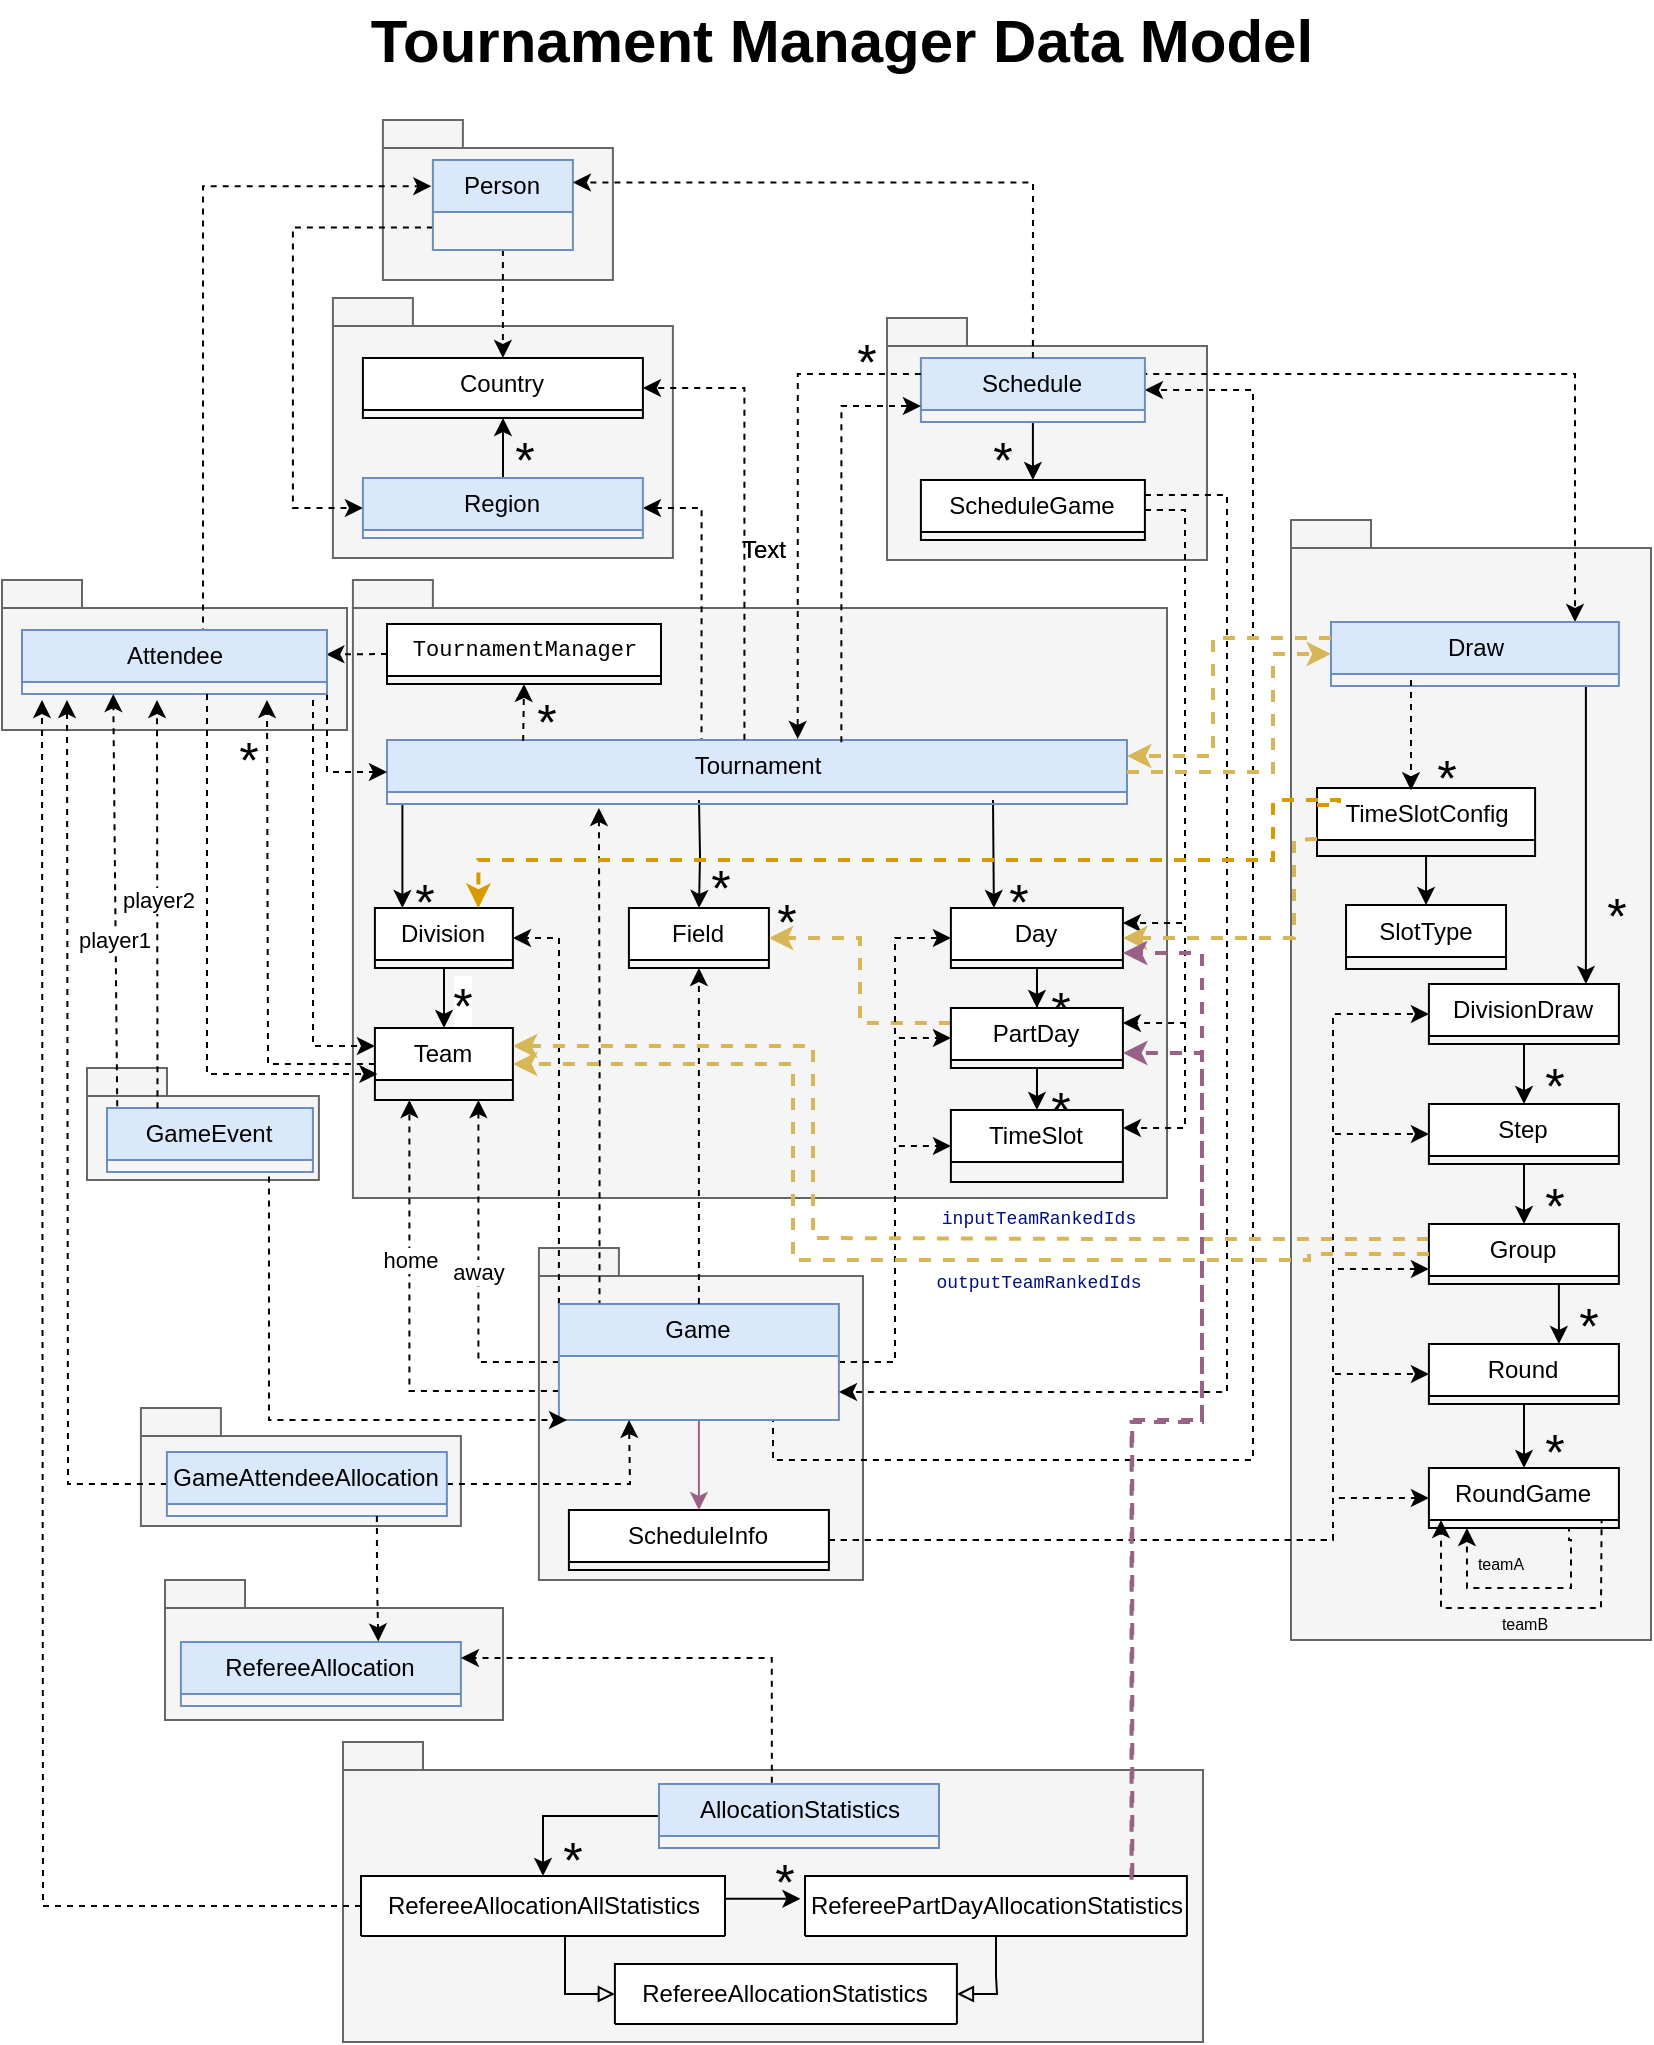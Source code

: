 <mxfile version="24.7.17">
  <diagram name="Page-1" id="c4acf3e9-155e-7222-9cf6-157b1a14988f">
    <mxGraphModel dx="1886" dy="606" grid="1" gridSize="10" guides="1" tooltips="1" connect="1" arrows="1" fold="1" page="1" pageScale="1" pageWidth="850" pageHeight="1100" background="none" math="0" shadow="0">
      <root>
        <mxCell id="0" />
        <mxCell id="1" parent="0" />
        <mxCell id="65zcl7MSxenypw05f_Zg-139" value="" style="shape=folder;fontStyle=1;spacingTop=10;tabWidth=40;tabHeight=14;tabPosition=left;html=1;whiteSpace=wrap;fillColor=#f5f5f5;fontColor=#333333;strokeColor=#666666;" vertex="1" parent="1">
          <mxGeometry x="-669.5" y="891" width="430" height="150" as="geometry" />
        </mxCell>
        <mxCell id="65zcl7MSxenypw05f_Zg-137" value="" style="shape=folder;fontStyle=1;spacingTop=10;tabWidth=40;tabHeight=14;tabPosition=left;html=1;whiteSpace=wrap;fillColor=#f5f5f5;fontColor=#333333;strokeColor=#666666;" vertex="1" parent="1">
          <mxGeometry x="-758.5" y="810" width="169" height="70" as="geometry" />
        </mxCell>
        <mxCell id="65zcl7MSxenypw05f_Zg-100" value="" style="shape=folder;fontStyle=1;spacingTop=10;tabWidth=40;tabHeight=14;tabPosition=left;html=1;whiteSpace=wrap;fillColor=#f5f5f5;fontColor=#333333;strokeColor=#666666;" vertex="1" parent="1">
          <mxGeometry x="-195.5" y="280" width="180" height="560" as="geometry" />
        </mxCell>
        <mxCell id="65zcl7MSxenypw05f_Zg-74" value="" style="shape=folder;fontStyle=1;spacingTop=10;tabWidth=40;tabHeight=14;tabPosition=left;html=1;whiteSpace=wrap;fillColor=#f5f5f5;fontColor=#333333;strokeColor=#666666;" vertex="1" parent="1">
          <mxGeometry x="-571.55" y="644" width="162.05" height="166" as="geometry" />
        </mxCell>
        <mxCell id="65zcl7MSxenypw05f_Zg-71" value="" style="shape=folder;fontStyle=1;spacingTop=10;tabWidth=40;tabHeight=14;tabPosition=left;html=1;whiteSpace=wrap;fillColor=#f5f5f5;fontColor=#333333;strokeColor=#666666;" vertex="1" parent="1">
          <mxGeometry x="-770.55" y="724" width="160" height="59" as="geometry" />
        </mxCell>
        <mxCell id="65zcl7MSxenypw05f_Zg-70" value="" style="shape=folder;fontStyle=1;spacingTop=10;tabWidth=40;tabHeight=14;tabPosition=left;html=1;whiteSpace=wrap;fillColor=#f5f5f5;fontColor=#333333;strokeColor=#666666;" vertex="1" parent="1">
          <mxGeometry x="-797.5" y="554" width="115.95" height="56" as="geometry" />
        </mxCell>
        <mxCell id="65zcl7MSxenypw05f_Zg-69" value="" style="shape=folder;fontStyle=1;spacingTop=10;tabWidth=40;tabHeight=14;tabPosition=left;html=1;whiteSpace=wrap;fillColor=#f5f5f5;fontColor=#333333;strokeColor=#666666;" vertex="1" parent="1">
          <mxGeometry x="-840" y="310" width="172.5" height="75" as="geometry" />
        </mxCell>
        <mxCell id="65zcl7MSxenypw05f_Zg-67" value="" style="shape=folder;fontStyle=1;spacingTop=10;tabWidth=40;tabHeight=14;tabPosition=left;html=1;whiteSpace=wrap;fillColor=#f5f5f5;fontColor=#333333;strokeColor=#666666;" vertex="1" parent="1">
          <mxGeometry x="-649.55" y="80" width="115" height="80" as="geometry" />
        </mxCell>
        <mxCell id="65zcl7MSxenypw05f_Zg-66" value="" style="shape=folder;fontStyle=1;spacingTop=10;tabWidth=40;tabHeight=14;tabPosition=left;html=1;whiteSpace=wrap;fillColor=#f5f5f5;fontColor=#333333;strokeColor=#666666;" vertex="1" parent="1">
          <mxGeometry x="-674.55" y="169" width="170" height="130" as="geometry" />
        </mxCell>
        <mxCell id="65zcl7MSxenypw05f_Zg-65" value="" style="shape=folder;fontStyle=1;spacingTop=10;tabWidth=40;tabHeight=14;tabPosition=left;html=1;whiteSpace=wrap;fillColor=#f5f5f5;fontColor=#333333;strokeColor=#666666;" vertex="1" parent="1">
          <mxGeometry x="-397.5" y="179" width="160" height="121" as="geometry" />
        </mxCell>
        <mxCell id="65zcl7MSxenypw05f_Zg-61" value="" style="shape=folder;fontStyle=1;spacingTop=10;tabWidth=40;tabHeight=14;tabPosition=left;html=1;whiteSpace=wrap;fillColor=#f5f5f5;fontColor=#333333;strokeColor=#666666;" vertex="1" parent="1">
          <mxGeometry x="-664.55" y="310" width="407.05" height="309" as="geometry" />
        </mxCell>
        <mxCell id="65zcl7MSxenypw05f_Zg-10" style="edgeStyle=orthogonalEdgeStyle;rounded=0;orthogonalLoop=1;jettySize=auto;html=1;dashed=1;entryX=1;entryY=0.5;entryDx=0;entryDy=0;exitX=0.425;exitY=0.067;exitDx=0;exitDy=0;exitPerimeter=0;" edge="1" parent="1" source="65zcl7MSxenypw05f_Zg-5" target="65zcl7MSxenypw05f_Zg-11">
          <mxGeometry relative="1" as="geometry" />
        </mxCell>
        <mxCell id="65zcl7MSxenypw05f_Zg-22" value="&lt;span style=&quot;font-size: 25px;&quot;&gt;*&lt;/span&gt;" style="edgeStyle=orthogonalEdgeStyle;rounded=0;orthogonalLoop=1;jettySize=auto;html=1;labelBackgroundColor=none;" edge="1" parent="1" target="65zcl7MSxenypw05f_Zg-13">
          <mxGeometry x="0.615" y="10" relative="1" as="geometry">
            <mxPoint x="-491.5" y="420" as="sourcePoint" />
            <mxPoint as="offset" />
          </mxGeometry>
        </mxCell>
        <mxCell id="65zcl7MSxenypw05f_Zg-23" value="&lt;span style=&quot;font-size: 25px;&quot;&gt;*&lt;/span&gt;" style="edgeStyle=orthogonalEdgeStyle;rounded=0;orthogonalLoop=1;jettySize=auto;html=1;entryX=0.25;entryY=0;entryDx=0;entryDy=0;labelBackgroundColor=none;" edge="1" parent="1" target="65zcl7MSxenypw05f_Zg-14">
          <mxGeometry x="0.878" y="12" relative="1" as="geometry">
            <mxPoint x="-344.5" y="420" as="sourcePoint" />
            <mxPoint as="offset" />
          </mxGeometry>
        </mxCell>
        <mxCell id="65zcl7MSxenypw05f_Zg-24" value="&lt;span style=&quot;font-size: 25px;&quot;&gt;*&lt;/span&gt;" style="rounded=0;orthogonalLoop=1;jettySize=auto;html=1;entryX=0.75;entryY=0;entryDx=0;entryDy=0;labelBackgroundColor=none;" edge="1" parent="1">
          <mxGeometry x="0.845" y="11" relative="1" as="geometry">
            <mxPoint x="-639.8" y="422" as="sourcePoint" />
            <mxPoint x="-639.8" y="474" as="targetPoint" />
            <mxPoint as="offset" />
          </mxGeometry>
        </mxCell>
        <mxCell id="65zcl7MSxenypw05f_Zg-28" style="rounded=0;orthogonalLoop=1;jettySize=auto;html=1;entryX=0.998;entryY=0.382;entryDx=0;entryDy=0;dashed=1;exitX=0;exitY=0.5;exitDx=0;exitDy=0;entryPerimeter=0;" edge="1" parent="1" source="65zcl7MSxenypw05f_Zg-107" target="65zcl7MSxenypw05f_Zg-16">
          <mxGeometry relative="1" as="geometry" />
        </mxCell>
        <mxCell id="65zcl7MSxenypw05f_Zg-5" value="Tournament" style="swimlane;fontStyle=0;childLayout=stackLayout;horizontal=1;startSize=26;fillColor=#dae8fc;horizontalStack=0;resizeParent=1;resizeParentMax=0;resizeLast=0;collapsible=1;marginBottom=0;whiteSpace=wrap;html=1;strokeColor=#6c8ebf;" vertex="1" parent="1">
          <mxGeometry x="-647.5" y="390" width="370" height="32" as="geometry" />
        </mxCell>
        <mxCell id="65zcl7MSxenypw05f_Zg-9" value="Country" style="swimlane;fontStyle=0;childLayout=stackLayout;horizontal=1;startSize=26;horizontalStack=0;resizeParent=1;resizeParentMax=0;resizeLast=0;collapsible=1;marginBottom=0;whiteSpace=wrap;html=1;labelBackgroundColor=none;" vertex="1" parent="1">
          <mxGeometry x="-659.55" y="199" width="140" height="30" as="geometry" />
        </mxCell>
        <mxCell id="65zcl7MSxenypw05f_Zg-12" style="edgeStyle=orthogonalEdgeStyle;rounded=0;orthogonalLoop=1;jettySize=auto;html=1;dashed=1;exitX=0.483;exitY=-0.003;exitDx=0;exitDy=0;entryX=1;entryY=0.5;entryDx=0;entryDy=0;exitPerimeter=0;" edge="1" parent="1" source="65zcl7MSxenypw05f_Zg-5" target="65zcl7MSxenypw05f_Zg-9">
          <mxGeometry relative="1" as="geometry">
            <mxPoint x="-641.55" y="410" as="sourcePoint" />
            <mxPoint x="-281.55" y="314" as="targetPoint" />
          </mxGeometry>
        </mxCell>
        <mxCell id="65zcl7MSxenypw05f_Zg-13" value="Field" style="swimlane;fontStyle=0;childLayout=stackLayout;horizontal=1;startSize=26;horizontalStack=0;resizeParent=1;resizeParentMax=0;resizeLast=0;collapsible=1;marginBottom=0;whiteSpace=wrap;html=1;" vertex="1" parent="1">
          <mxGeometry x="-526.55" y="474" width="70" height="30" as="geometry" />
        </mxCell>
        <mxCell id="65zcl7MSxenypw05f_Zg-21" value="&lt;span style=&quot;font-size: 25px;&quot;&gt;*&lt;/span&gt;" style="edgeStyle=orthogonalEdgeStyle;rounded=0;orthogonalLoop=1;jettySize=auto;html=1;entryX=0.5;entryY=0;entryDx=0;entryDy=0;labelBackgroundColor=none;" edge="1" parent="1" source="65zcl7MSxenypw05f_Zg-14" target="65zcl7MSxenypw05f_Zg-18">
          <mxGeometry x="-0.333" y="-11" relative="1" as="geometry">
            <mxPoint as="offset" />
          </mxGeometry>
        </mxCell>
        <mxCell id="65zcl7MSxenypw05f_Zg-14" value="Day" style="swimlane;fontStyle=0;childLayout=stackLayout;horizontal=1;startSize=26;horizontalStack=0;resizeParent=1;resizeParentMax=0;resizeLast=0;collapsible=1;marginBottom=0;whiteSpace=wrap;html=1;" vertex="1" parent="1">
          <mxGeometry x="-365.55" y="474" width="86" height="30" as="geometry" />
        </mxCell>
        <mxCell id="65zcl7MSxenypw05f_Zg-27" value="&lt;span style=&quot;font-size: 25px;&quot;&gt;*&lt;/span&gt;" style="edgeStyle=orthogonalEdgeStyle;rounded=0;orthogonalLoop=1;jettySize=auto;html=1;" edge="1" parent="1" source="65zcl7MSxenypw05f_Zg-15" target="65zcl7MSxenypw05f_Zg-26">
          <mxGeometry x="0.5" y="9" relative="1" as="geometry">
            <mxPoint as="offset" />
          </mxGeometry>
        </mxCell>
        <mxCell id="65zcl7MSxenypw05f_Zg-15" value="Division" style="swimlane;fontStyle=0;childLayout=stackLayout;horizontal=1;startSize=26;horizontalStack=0;resizeParent=1;resizeParentMax=0;resizeLast=0;collapsible=1;marginBottom=0;whiteSpace=wrap;html=1;" vertex="1" parent="1">
          <mxGeometry x="-653.55" y="474" width="69" height="30" as="geometry" />
        </mxCell>
        <mxCell id="65zcl7MSxenypw05f_Zg-29" style="edgeStyle=orthogonalEdgeStyle;rounded=0;orthogonalLoop=1;jettySize=auto;html=1;entryX=-0.011;entryY=0.291;entryDx=0;entryDy=0;dashed=1;entryPerimeter=0;exitX=0.5;exitY=0;exitDx=0;exitDy=0;" edge="1" parent="1" source="65zcl7MSxenypw05f_Zg-16" target="65zcl7MSxenypw05f_Zg-17">
          <mxGeometry relative="1" as="geometry">
            <Array as="points">
              <mxPoint x="-739.5" y="113" />
            </Array>
          </mxGeometry>
        </mxCell>
        <mxCell id="65zcl7MSxenypw05f_Zg-111" style="edgeStyle=orthogonalEdgeStyle;rounded=0;orthogonalLoop=1;jettySize=auto;html=1;entryX=0;entryY=0.5;entryDx=0;entryDy=0;exitX=1;exitY=1;exitDx=0;exitDy=0;labelBackgroundColor=none;dashed=1;fillColor=#fff2cc;strokeColor=#000000;" edge="1" parent="1" source="65zcl7MSxenypw05f_Zg-16" target="65zcl7MSxenypw05f_Zg-5">
          <mxGeometry relative="1" as="geometry" />
        </mxCell>
        <mxCell id="65zcl7MSxenypw05f_Zg-16" value="Attendee" style="swimlane;fontStyle=0;childLayout=stackLayout;horizontal=1;startSize=26;fillColor=#dae8fc;horizontalStack=0;resizeParent=1;resizeParentMax=0;resizeLast=0;collapsible=1;marginBottom=0;whiteSpace=wrap;html=1;strokeColor=#6c8ebf;" vertex="1" parent="1">
          <mxGeometry x="-830" y="335" width="152.5" height="32" as="geometry" />
        </mxCell>
        <mxCell id="65zcl7MSxenypw05f_Zg-30" style="edgeStyle=orthogonalEdgeStyle;rounded=0;orthogonalLoop=1;jettySize=auto;html=1;dashed=1;entryX=0;entryY=0.5;entryDx=0;entryDy=0;exitX=0;exitY=0.75;exitDx=0;exitDy=0;" edge="1" parent="1" source="65zcl7MSxenypw05f_Zg-17" target="65zcl7MSxenypw05f_Zg-11">
          <mxGeometry relative="1" as="geometry">
            <Array as="points">
              <mxPoint x="-694.55" y="134" />
              <mxPoint x="-694.55" y="274" />
            </Array>
          </mxGeometry>
        </mxCell>
        <mxCell id="65zcl7MSxenypw05f_Zg-31" style="rounded=0;orthogonalLoop=1;jettySize=auto;html=1;entryX=0.5;entryY=0;entryDx=0;entryDy=0;dashed=1;exitX=0.5;exitY=1;exitDx=0;exitDy=0;" edge="1" parent="1" source="65zcl7MSxenypw05f_Zg-17" target="65zcl7MSxenypw05f_Zg-9">
          <mxGeometry relative="1" as="geometry" />
        </mxCell>
        <mxCell id="65zcl7MSxenypw05f_Zg-17" value="Person" style="swimlane;fontStyle=0;childLayout=stackLayout;horizontal=1;startSize=26;fillColor=#dae8fc;horizontalStack=0;resizeParent=1;resizeParentMax=0;resizeLast=0;collapsible=1;marginBottom=0;whiteSpace=wrap;html=1;strokeColor=#6c8ebf;" vertex="1" parent="1">
          <mxGeometry x="-624.55" y="100" width="70" height="45" as="geometry" />
        </mxCell>
        <mxCell id="65zcl7MSxenypw05f_Zg-25" value="&lt;span style=&quot;font-size: 25px;&quot;&gt;*&lt;/span&gt;" style="edgeStyle=orthogonalEdgeStyle;rounded=0;orthogonalLoop=1;jettySize=auto;html=1;entryX=0.5;entryY=0;entryDx=0;entryDy=0;labelBackgroundColor=none;" edge="1" parent="1" source="65zcl7MSxenypw05f_Zg-18" target="65zcl7MSxenypw05f_Zg-19">
          <mxGeometry x="-0.322" y="-11" relative="1" as="geometry">
            <mxPoint as="offset" />
          </mxGeometry>
        </mxCell>
        <mxCell id="65zcl7MSxenypw05f_Zg-109" value="&lt;span style=&quot;font-size: 25px;&quot;&gt;*&lt;/span&gt;" style="edgeStyle=orthogonalEdgeStyle;rounded=0;orthogonalLoop=1;jettySize=auto;html=1;entryX=1;entryY=0.5;entryDx=0;entryDy=0;exitX=0;exitY=0.25;exitDx=0;exitDy=0;labelBackgroundColor=none;dashed=1;fillColor=#fff2cc;strokeColor=#d6b656;strokeWidth=2;" edge="1" parent="1" source="65zcl7MSxenypw05f_Zg-18" target="65zcl7MSxenypw05f_Zg-13">
          <mxGeometry x="0.864" y="-9" relative="1" as="geometry">
            <mxPoint as="offset" />
          </mxGeometry>
        </mxCell>
        <mxCell id="65zcl7MSxenypw05f_Zg-18" value="PartDay" style="swimlane;fontStyle=0;childLayout=stackLayout;horizontal=1;startSize=26;horizontalStack=0;resizeParent=1;resizeParentMax=0;resizeLast=0;collapsible=1;marginBottom=0;whiteSpace=wrap;html=1;" vertex="1" parent="1">
          <mxGeometry x="-365.55" y="524" width="86" height="30" as="geometry" />
        </mxCell>
        <mxCell id="65zcl7MSxenypw05f_Zg-19" value="TimeSlot" style="swimlane;fontStyle=0;childLayout=stackLayout;horizontal=1;startSize=26;horizontalStack=0;resizeParent=1;resizeParentMax=0;resizeLast=0;collapsible=1;marginBottom=0;whiteSpace=wrap;html=1;" vertex="1" parent="1">
          <mxGeometry x="-365.55" y="575" width="86" height="36" as="geometry" />
        </mxCell>
        <mxCell id="65zcl7MSxenypw05f_Zg-20" value="&lt;span style=&quot;font-size: 25px;&quot;&gt;*&lt;/span&gt;" style="edgeStyle=orthogonalEdgeStyle;rounded=0;orthogonalLoop=1;jettySize=auto;html=1;labelBackgroundColor=none;" edge="1" parent="1" source="65zcl7MSxenypw05f_Zg-11" target="65zcl7MSxenypw05f_Zg-9">
          <mxGeometry x="0.2" y="-10" relative="1" as="geometry">
            <mxPoint as="offset" />
          </mxGeometry>
        </mxCell>
        <mxCell id="65zcl7MSxenypw05f_Zg-11" value="Region" style="swimlane;fontStyle=0;childLayout=stackLayout;horizontal=1;startSize=26;fillColor=#dae8fc;horizontalStack=0;resizeParent=1;resizeParentMax=0;resizeLast=0;collapsible=1;marginBottom=0;whiteSpace=wrap;html=1;strokeColor=#6c8ebf;" vertex="1" parent="1">
          <mxGeometry x="-659.55" y="259" width="140" height="30" as="geometry" />
        </mxCell>
        <mxCell id="65zcl7MSxenypw05f_Zg-110" value="&lt;span style=&quot;font-size: 25px;&quot;&gt;*&lt;/span&gt;" style="edgeStyle=orthogonalEdgeStyle;rounded=0;orthogonalLoop=1;jettySize=auto;html=1;dashed=1;labelBackgroundColor=none;exitX=0;exitY=0.5;exitDx=0;exitDy=0;" edge="1" parent="1" source="65zcl7MSxenypw05f_Zg-26">
          <mxGeometry x="0.753" y="10" relative="1" as="geometry">
            <mxPoint x="-707.5" y="370" as="targetPoint" />
            <mxPoint as="offset" />
          </mxGeometry>
        </mxCell>
        <mxCell id="65zcl7MSxenypw05f_Zg-26" value="Team" style="swimlane;fontStyle=0;childLayout=stackLayout;horizontal=1;startSize=26;horizontalStack=0;resizeParent=1;resizeParentMax=0;resizeLast=0;collapsible=1;marginBottom=0;whiteSpace=wrap;html=1;" vertex="1" parent="1">
          <mxGeometry x="-653.55" y="534" width="69" height="36" as="geometry" />
        </mxCell>
        <mxCell id="65zcl7MSxenypw05f_Zg-34" style="edgeStyle=orthogonalEdgeStyle;rounded=0;orthogonalLoop=1;jettySize=auto;html=1;dashed=1;exitX=0.145;exitY=0.019;exitDx=0;exitDy=0;exitPerimeter=0;" edge="1" parent="1" source="65zcl7MSxenypw05f_Zg-32">
          <mxGeometry relative="1" as="geometry">
            <mxPoint x="-541.55" y="674" as="sourcePoint" />
            <mxPoint x="-541.55" y="424" as="targetPoint" />
          </mxGeometry>
        </mxCell>
        <mxCell id="65zcl7MSxenypw05f_Zg-35" style="edgeStyle=orthogonalEdgeStyle;rounded=0;orthogonalLoop=1;jettySize=auto;html=1;entryX=1;entryY=0.5;entryDx=0;entryDy=0;dashed=1;exitX=0;exitY=0;exitDx=0;exitDy=0;" edge="1" parent="1" source="65zcl7MSxenypw05f_Zg-32" target="65zcl7MSxenypw05f_Zg-15">
          <mxGeometry relative="1" as="geometry" />
        </mxCell>
        <mxCell id="65zcl7MSxenypw05f_Zg-37" style="edgeStyle=orthogonalEdgeStyle;rounded=0;orthogonalLoop=1;jettySize=auto;html=1;entryX=0;entryY=0.5;entryDx=0;entryDy=0;dashed=1;" edge="1" parent="1" source="65zcl7MSxenypw05f_Zg-32" target="65zcl7MSxenypw05f_Zg-19">
          <mxGeometry relative="1" as="geometry" />
        </mxCell>
        <mxCell id="65zcl7MSxenypw05f_Zg-38" style="edgeStyle=orthogonalEdgeStyle;rounded=0;orthogonalLoop=1;jettySize=auto;html=1;entryX=0;entryY=0.5;entryDx=0;entryDy=0;dashed=1;" edge="1" parent="1" source="65zcl7MSxenypw05f_Zg-32" target="65zcl7MSxenypw05f_Zg-18">
          <mxGeometry relative="1" as="geometry" />
        </mxCell>
        <mxCell id="65zcl7MSxenypw05f_Zg-39" style="edgeStyle=orthogonalEdgeStyle;rounded=0;orthogonalLoop=1;jettySize=auto;html=1;entryX=0;entryY=0.5;entryDx=0;entryDy=0;dashed=1;" edge="1" parent="1" source="65zcl7MSxenypw05f_Zg-32" target="65zcl7MSxenypw05f_Zg-14">
          <mxGeometry relative="1" as="geometry" />
        </mxCell>
        <mxCell id="65zcl7MSxenypw05f_Zg-40" value="home" style="edgeStyle=orthogonalEdgeStyle;rounded=0;orthogonalLoop=1;jettySize=auto;html=1;entryX=0.25;entryY=1;entryDx=0;entryDy=0;dashed=1;exitX=0;exitY=0.75;exitDx=0;exitDy=0;" edge="1" parent="1" source="65zcl7MSxenypw05f_Zg-32" target="65zcl7MSxenypw05f_Zg-26">
          <mxGeometry x="0.278" relative="1" as="geometry">
            <mxPoint x="-582.55" y="704" as="sourcePoint" />
            <mxPoint x="-661.55" y="574" as="targetPoint" />
            <mxPoint as="offset" />
          </mxGeometry>
        </mxCell>
        <mxCell id="65zcl7MSxenypw05f_Zg-41" value="away" style="edgeStyle=orthogonalEdgeStyle;rounded=0;orthogonalLoop=1;jettySize=auto;html=1;dashed=1;entryX=0.75;entryY=1;entryDx=0;entryDy=0;" edge="1" parent="1" source="65zcl7MSxenypw05f_Zg-32" target="65zcl7MSxenypw05f_Zg-26">
          <mxGeometry relative="1" as="geometry">
            <mxPoint x="-621.55" y="574" as="targetPoint" />
          </mxGeometry>
        </mxCell>
        <mxCell id="65zcl7MSxenypw05f_Zg-97" style="edgeStyle=orthogonalEdgeStyle;rounded=0;orthogonalLoop=1;jettySize=auto;html=1;fillColor=#e6d0de;gradientColor=#d5739d;strokeColor=#996185;" edge="1" parent="1" source="65zcl7MSxenypw05f_Zg-32" target="65zcl7MSxenypw05f_Zg-96">
          <mxGeometry relative="1" as="geometry" />
        </mxCell>
        <mxCell id="65zcl7MSxenypw05f_Zg-114" style="edgeStyle=orthogonalEdgeStyle;rounded=0;orthogonalLoop=1;jettySize=auto;html=1;entryX=1;entryY=0.5;entryDx=0;entryDy=0;exitX=0.75;exitY=1;exitDx=0;exitDy=0;dashed=1;" edge="1" parent="1" source="65zcl7MSxenypw05f_Zg-32" target="65zcl7MSxenypw05f_Zg-47">
          <mxGeometry relative="1" as="geometry">
            <mxPoint x="-184.5" y="400" as="targetPoint" />
            <Array as="points">
              <mxPoint x="-454.5" y="730" />
              <mxPoint x="-454.5" y="750" />
              <mxPoint x="-214.5" y="750" />
              <mxPoint x="-214.5" y="215" />
            </Array>
          </mxGeometry>
        </mxCell>
        <mxCell id="65zcl7MSxenypw05f_Zg-32" value="Game" style="swimlane;fontStyle=0;childLayout=stackLayout;horizontal=1;startSize=26;fillColor=#dae8fc;horizontalStack=0;resizeParent=1;resizeParentMax=0;resizeLast=0;collapsible=1;marginBottom=0;whiteSpace=wrap;html=1;strokeColor=#6c8ebf;" vertex="1" parent="1">
          <mxGeometry x="-561.55" y="672" width="140" height="58" as="geometry" />
        </mxCell>
        <mxCell id="65zcl7MSxenypw05f_Zg-36" style="edgeStyle=orthogonalEdgeStyle;rounded=0;orthogonalLoop=1;jettySize=auto;html=1;entryX=0.5;entryY=1;entryDx=0;entryDy=0;dashed=1;" edge="1" parent="1" source="65zcl7MSxenypw05f_Zg-32" target="65zcl7MSxenypw05f_Zg-13">
          <mxGeometry relative="1" as="geometry" />
        </mxCell>
        <mxCell id="65zcl7MSxenypw05f_Zg-43" style="edgeStyle=orthogonalEdgeStyle;rounded=0;orthogonalLoop=1;jettySize=auto;html=1;dashed=1;" edge="1" parent="1" source="65zcl7MSxenypw05f_Zg-42">
          <mxGeometry relative="1" as="geometry">
            <mxPoint x="-526.5" y="730" as="targetPoint" />
          </mxGeometry>
        </mxCell>
        <mxCell id="65zcl7MSxenypw05f_Zg-44" style="edgeStyle=orthogonalEdgeStyle;rounded=0;orthogonalLoop=1;jettySize=auto;html=1;dashed=1;exitX=0;exitY=0.5;exitDx=0;exitDy=0;" edge="1" parent="1" source="65zcl7MSxenypw05f_Zg-42">
          <mxGeometry relative="1" as="geometry">
            <mxPoint x="-807.5" y="370" as="targetPoint" />
          </mxGeometry>
        </mxCell>
        <mxCell id="65zcl7MSxenypw05f_Zg-42" value="GameAttendeeAllocation" style="swimlane;fontStyle=0;childLayout=stackLayout;horizontal=1;startSize=26;fillColor=#dae8fc;horizontalStack=0;resizeParent=1;resizeParentMax=0;resizeLast=0;collapsible=1;marginBottom=0;whiteSpace=wrap;html=1;strokeColor=#6c8ebf;" vertex="1" parent="1">
          <mxGeometry x="-757.55" y="746" width="140" height="32" as="geometry" />
        </mxCell>
        <mxCell id="65zcl7MSxenypw05f_Zg-46" style="edgeStyle=orthogonalEdgeStyle;rounded=0;orthogonalLoop=1;jettySize=auto;html=1;dashed=1;exitX=0.75;exitY=1;exitDx=0;exitDy=0;" edge="1" parent="1" source="65zcl7MSxenypw05f_Zg-45">
          <mxGeometry relative="1" as="geometry">
            <mxPoint x="-557.5" y="730" as="targetPoint" />
            <Array as="points">
              <mxPoint x="-706.5" y="730" />
            </Array>
          </mxGeometry>
        </mxCell>
        <mxCell id="65zcl7MSxenypw05f_Zg-57" value="player1" style="rounded=0;orthogonalLoop=1;jettySize=auto;html=1;exitX=0.313;exitY=-0.029;exitDx=0;exitDy=0;dashed=1;exitPerimeter=0;" edge="1" parent="1">
          <mxGeometry x="-0.194" y="1" relative="1" as="geometry">
            <mxPoint x="-784.37" y="367" as="targetPoint" />
            <mxPoint x="-782.38" y="573.072" as="sourcePoint" />
            <mxPoint as="offset" />
          </mxGeometry>
        </mxCell>
        <mxCell id="65zcl7MSxenypw05f_Zg-45" value="GameEvent" style="swimlane;fontStyle=0;childLayout=stackLayout;horizontal=1;startSize=26;fillColor=#dae8fc;horizontalStack=0;resizeParent=1;resizeParentMax=0;resizeLast=0;collapsible=1;marginBottom=0;whiteSpace=wrap;html=1;strokeColor=#6c8ebf;" vertex="1" parent="1">
          <mxGeometry x="-787.5" y="574" width="102.95" height="32" as="geometry" />
        </mxCell>
        <mxCell id="65zcl7MSxenypw05f_Zg-56" value="&lt;span style=&quot;font-size: 25px;&quot;&gt;*&lt;/span&gt;" style="rounded=0;orthogonalLoop=1;jettySize=auto;html=1;labelBackgroundColor=none;entryX=0.5;entryY=0;entryDx=0;entryDy=0;" edge="1" parent="1" source="65zcl7MSxenypw05f_Zg-47" target="65zcl7MSxenypw05f_Zg-48">
          <mxGeometry x="0.25" y="-15" relative="1" as="geometry">
            <mxPoint x="-315.5" y="260" as="targetPoint" />
            <mxPoint as="offset" />
          </mxGeometry>
        </mxCell>
        <mxCell id="65zcl7MSxenypw05f_Zg-120" style="edgeStyle=orthogonalEdgeStyle;rounded=0;orthogonalLoop=1;jettySize=auto;html=1;exitX=0.999;exitY=0.198;exitDx=0;exitDy=0;dashed=1;exitPerimeter=0;" edge="1" parent="1" source="65zcl7MSxenypw05f_Zg-47" target="65zcl7MSxenypw05f_Zg-76">
          <mxGeometry relative="1" as="geometry">
            <mxPoint x="-237.5" y="207" as="sourcePoint" />
            <mxPoint x="-53.45" y="448" as="targetPoint" />
            <Array as="points">
              <mxPoint x="-268.5" y="207" />
              <mxPoint x="-53.5" y="207" />
            </Array>
          </mxGeometry>
        </mxCell>
        <mxCell id="65zcl7MSxenypw05f_Zg-47" value="Schedule" style="swimlane;fontStyle=0;childLayout=stackLayout;horizontal=1;startSize=26;fillColor=#dae8fc;horizontalStack=0;resizeParent=1;resizeParentMax=0;resizeLast=0;collapsible=1;marginBottom=0;whiteSpace=wrap;html=1;strokeColor=#6c8ebf;" vertex="1" parent="1">
          <mxGeometry x="-380.55" y="199" width="112" height="32" as="geometry" />
        </mxCell>
        <mxCell id="65zcl7MSxenypw05f_Zg-54" value="" style="edgeStyle=orthogonalEdgeStyle;rounded=0;orthogonalLoop=1;jettySize=auto;html=1;entryX=1;entryY=0.75;entryDx=0;entryDy=0;exitX=1;exitY=0.25;exitDx=0;exitDy=0;dashed=1;fontSize=25;" edge="1" parent="1" source="65zcl7MSxenypw05f_Zg-48" target="65zcl7MSxenypw05f_Zg-32">
          <mxGeometry x="0.92" y="-15" relative="1" as="geometry">
            <mxPoint x="-471.55" y="724" as="targetPoint" />
            <Array as="points">
              <mxPoint x="-227.5" y="268" />
              <mxPoint x="-227.5" y="716" />
              <mxPoint x="-421.5" y="716" />
            </Array>
            <mxPoint as="offset" />
          </mxGeometry>
        </mxCell>
        <mxCell id="65zcl7MSxenypw05f_Zg-48" value="ScheduleGame" style="swimlane;fontStyle=0;childLayout=stackLayout;horizontal=1;startSize=26;horizontalStack=0;resizeParent=1;resizeParentMax=0;resizeLast=0;collapsible=1;marginBottom=0;whiteSpace=wrap;html=1;" vertex="1" parent="1">
          <mxGeometry x="-380.55" y="260" width="112" height="30" as="geometry" />
        </mxCell>
        <mxCell id="65zcl7MSxenypw05f_Zg-58" value="player2" style="rounded=0;orthogonalLoop=1;jettySize=auto;html=1;exitX=0.67;exitY=0.004;exitDx=0;exitDy=0;dashed=1;exitPerimeter=0;" edge="1" parent="1">
          <mxGeometry x="0.02" relative="1" as="geometry">
            <mxPoint x="-762.5" y="370" as="targetPoint" />
            <mxPoint x="-762.25" y="574.128" as="sourcePoint" />
            <mxPoint as="offset" />
          </mxGeometry>
        </mxCell>
        <mxCell id="65zcl7MSxenypw05f_Zg-62" style="edgeStyle=orthogonalEdgeStyle;rounded=0;orthogonalLoop=1;jettySize=auto;html=1;entryX=1;entryY=0.25;entryDx=0;entryDy=0;dashed=1;exitX=1;exitY=0.5;exitDx=0;exitDy=0;" edge="1" parent="1" source="65zcl7MSxenypw05f_Zg-48" target="65zcl7MSxenypw05f_Zg-14">
          <mxGeometry relative="1" as="geometry">
            <mxPoint x="-411.55" y="703" as="sourcePoint" />
            <mxPoint x="-355.55" y="499" as="targetPoint" />
          </mxGeometry>
        </mxCell>
        <mxCell id="65zcl7MSxenypw05f_Zg-63" style="edgeStyle=orthogonalEdgeStyle;rounded=0;orthogonalLoop=1;jettySize=auto;html=1;entryX=1;entryY=0.25;entryDx=0;entryDy=0;dashed=1;exitX=1;exitY=0.5;exitDx=0;exitDy=0;" edge="1" parent="1" source="65zcl7MSxenypw05f_Zg-48" target="65zcl7MSxenypw05f_Zg-18">
          <mxGeometry relative="1" as="geometry">
            <mxPoint x="-246.55" y="749" as="sourcePoint" />
            <mxPoint x="-269.55" y="492" as="targetPoint" />
          </mxGeometry>
        </mxCell>
        <mxCell id="65zcl7MSxenypw05f_Zg-64" style="edgeStyle=orthogonalEdgeStyle;rounded=0;orthogonalLoop=1;jettySize=auto;html=1;entryX=1;entryY=0.25;entryDx=0;entryDy=0;dashed=1;exitX=1;exitY=0.5;exitDx=0;exitDy=0;" edge="1" parent="1" source="65zcl7MSxenypw05f_Zg-48" target="65zcl7MSxenypw05f_Zg-19">
          <mxGeometry relative="1" as="geometry">
            <mxPoint x="-246.55" y="749" as="sourcePoint" />
            <mxPoint x="-269.55" y="562" as="targetPoint" />
          </mxGeometry>
        </mxCell>
        <mxCell id="65zcl7MSxenypw05f_Zg-72" value="&lt;span style=&quot;font-size: 25px;&quot;&gt;*&lt;/span&gt;" style="edgeStyle=orthogonalEdgeStyle;rounded=0;orthogonalLoop=1;jettySize=auto;html=1;entryX=0.555;entryY=-0.016;entryDx=0;entryDy=0;dashed=1;exitX=0;exitY=0.25;exitDx=0;exitDy=0;entryPerimeter=0;labelBackgroundColor=none;" edge="1" parent="1" source="65zcl7MSxenypw05f_Zg-47" target="65zcl7MSxenypw05f_Zg-5">
          <mxGeometry x="-0.779" y="-7" relative="1" as="geometry">
            <mxPoint x="-234.55" y="749" as="sourcePoint" />
            <mxPoint x="-269.55" y="594" as="targetPoint" />
            <mxPoint as="offset" />
          </mxGeometry>
        </mxCell>
        <mxCell id="65zcl7MSxenypw05f_Zg-73" style="edgeStyle=orthogonalEdgeStyle;rounded=0;orthogonalLoop=1;jettySize=auto;html=1;dashed=1;exitX=0.5;exitY=0;exitDx=0;exitDy=0;entryX=1;entryY=0.25;entryDx=0;entryDy=0;" edge="1" parent="1" source="65zcl7MSxenypw05f_Zg-47" target="65zcl7MSxenypw05f_Zg-17">
          <mxGeometry relative="1" as="geometry">
            <mxPoint x="-234.55" y="812" as="sourcePoint" />
            <mxPoint x="-474.55" y="99" as="targetPoint" />
            <Array as="points">
              <mxPoint x="-324.5" y="111" />
            </Array>
          </mxGeometry>
        </mxCell>
        <mxCell id="65zcl7MSxenypw05f_Zg-84" value="&lt;span style=&quot;font-size: 25px;&quot;&gt;*&lt;/span&gt;" style="edgeStyle=orthogonalEdgeStyle;rounded=0;orthogonalLoop=1;jettySize=auto;html=1;labelBackgroundColor=none;" edge="1" parent="1">
          <mxGeometry x="0.524" y="15" relative="1" as="geometry">
            <mxPoint x="-48.05" y="363" as="sourcePoint" />
            <mxPoint x="-48.05" y="512.0" as="targetPoint" />
            <mxPoint as="offset" />
          </mxGeometry>
        </mxCell>
        <mxCell id="65zcl7MSxenypw05f_Zg-76" value="Draw" style="swimlane;fontStyle=0;childLayout=stackLayout;horizontal=1;startSize=26;fillColor=#dae8fc;horizontalStack=0;resizeParent=1;resizeParentMax=0;resizeLast=0;collapsible=1;marginBottom=0;whiteSpace=wrap;html=1;strokeColor=#6c8ebf;" vertex="1" parent="1">
          <mxGeometry x="-175.5" y="331" width="143.95" height="32" as="geometry" />
        </mxCell>
        <mxCell id="65zcl7MSxenypw05f_Zg-77" value="TimeSlotConfig" style="swimlane;fontStyle=0;childLayout=stackLayout;horizontal=1;startSize=26;horizontalStack=0;resizeParent=1;resizeParentMax=0;resizeLast=0;collapsible=1;marginBottom=0;whiteSpace=wrap;html=1;" vertex="1" parent="1">
          <mxGeometry x="-182.5" y="414" width="109.05" height="34" as="geometry" />
        </mxCell>
        <mxCell id="65zcl7MSxenypw05f_Zg-85" value="&lt;span style=&quot;font-size: 25px;&quot;&gt;*&lt;/span&gt;" style="edgeStyle=orthogonalEdgeStyle;rounded=0;orthogonalLoop=1;jettySize=auto;html=1;labelBackgroundColor=none;" edge="1" parent="1" source="65zcl7MSxenypw05f_Zg-79" target="65zcl7MSxenypw05f_Zg-80">
          <mxGeometry x="0.6" y="15" relative="1" as="geometry">
            <mxPoint as="offset" />
          </mxGeometry>
        </mxCell>
        <mxCell id="65zcl7MSxenypw05f_Zg-79" value="DivisionDraw" style="swimlane;fontStyle=0;childLayout=stackLayout;horizontal=1;startSize=26;horizontalStack=0;resizeParent=1;resizeParentMax=0;resizeLast=0;collapsible=1;marginBottom=0;whiteSpace=wrap;html=1;" vertex="1" parent="1">
          <mxGeometry x="-126.55" y="512" width="95" height="30" as="geometry" />
        </mxCell>
        <mxCell id="65zcl7MSxenypw05f_Zg-86" value="&lt;span style=&quot;font-size: 25px;&quot;&gt;*&lt;/span&gt;" style="edgeStyle=orthogonalEdgeStyle;rounded=0;orthogonalLoop=1;jettySize=auto;html=1;labelBackgroundColor=none;" edge="1" parent="1" source="65zcl7MSxenypw05f_Zg-80" target="65zcl7MSxenypw05f_Zg-81">
          <mxGeometry x="0.6" y="15" relative="1" as="geometry">
            <mxPoint as="offset" />
          </mxGeometry>
        </mxCell>
        <mxCell id="65zcl7MSxenypw05f_Zg-80" value="Step" style="swimlane;fontStyle=0;childLayout=stackLayout;horizontal=1;startSize=26;horizontalStack=0;resizeParent=1;resizeParentMax=0;resizeLast=0;collapsible=1;marginBottom=0;whiteSpace=wrap;html=1;" vertex="1" parent="1">
          <mxGeometry x="-126.55" y="572" width="95" height="30" as="geometry" />
        </mxCell>
        <mxCell id="65zcl7MSxenypw05f_Zg-87" value="&lt;span style=&quot;font-size: 25px;&quot;&gt;*&lt;/span&gt;" style="edgeStyle=orthogonalEdgeStyle;rounded=0;orthogonalLoop=1;jettySize=auto;html=1;labelBackgroundColor=none;" edge="1" parent="1" source="65zcl7MSxenypw05f_Zg-81" target="65zcl7MSxenypw05f_Zg-82">
          <mxGeometry x="0.333" y="15" relative="1" as="geometry">
            <Array as="points">
              <mxPoint x="-61.55" y="682" />
              <mxPoint x="-61.55" y="682" />
            </Array>
            <mxPoint as="offset" />
          </mxGeometry>
        </mxCell>
        <mxCell id="65zcl7MSxenypw05f_Zg-91" value="&lt;div style=&quot;color: rgb(59, 59, 59); font-family: Consolas, &amp;quot;Courier New&amp;quot;, monospace; font-size: 9px; line-height: 19px; white-space-collapse: preserve;&quot;&gt;&lt;span style=&quot;color: rgb(0, 16, 128); font-size: 9px;&quot;&gt;inputTeamRankedIds&lt;/span&gt;&lt;/div&gt;" style="edgeStyle=orthogonalEdgeStyle;rounded=0;orthogonalLoop=1;jettySize=auto;html=1;dashed=1;fillColor=#fff2cc;strokeColor=#d6b656;exitX=0;exitY=0.25;exitDx=0;exitDy=0;fontSize=9;labelBackgroundColor=none;entryX=1;entryY=0.25;entryDx=0;entryDy=0;strokeWidth=2;" edge="1" parent="1" source="65zcl7MSxenypw05f_Zg-81" target="65zcl7MSxenypw05f_Zg-26">
          <mxGeometry x="-0.296" y="-9" relative="1" as="geometry">
            <mxPoint x="-582.5" y="549" as="targetPoint" />
            <Array as="points">
              <mxPoint x="-284.5" y="640" />
              <mxPoint x="-434.5" y="639" />
              <mxPoint x="-434.5" y="552" />
            </Array>
            <mxPoint as="offset" />
          </mxGeometry>
        </mxCell>
        <mxCell id="65zcl7MSxenypw05f_Zg-81" value="Group" style="swimlane;fontStyle=0;childLayout=stackLayout;horizontal=1;startSize=26;horizontalStack=0;resizeParent=1;resizeParentMax=0;resizeLast=0;collapsible=1;marginBottom=0;whiteSpace=wrap;html=1;" vertex="1" parent="1">
          <mxGeometry x="-126.55" y="632" width="95" height="30" as="geometry" />
        </mxCell>
        <mxCell id="65zcl7MSxenypw05f_Zg-88" value="&lt;span style=&quot;font-size: 25px;&quot;&gt;*&lt;/span&gt;" style="edgeStyle=orthogonalEdgeStyle;rounded=0;orthogonalLoop=1;jettySize=auto;html=1;labelBackgroundColor=none;" edge="1" parent="1" source="65zcl7MSxenypw05f_Zg-82" target="65zcl7MSxenypw05f_Zg-83">
          <mxGeometry x="0.6" y="15" relative="1" as="geometry">
            <mxPoint as="offset" />
          </mxGeometry>
        </mxCell>
        <mxCell id="65zcl7MSxenypw05f_Zg-82" value="Round" style="swimlane;fontStyle=0;childLayout=stackLayout;horizontal=1;startSize=26;horizontalStack=0;resizeParent=1;resizeParentMax=0;resizeLast=0;collapsible=1;marginBottom=0;whiteSpace=wrap;html=1;" vertex="1" parent="1">
          <mxGeometry x="-126.55" y="692" width="95" height="30" as="geometry" />
        </mxCell>
        <mxCell id="65zcl7MSxenypw05f_Zg-83" value="RoundGame" style="swimlane;fontStyle=0;childLayout=stackLayout;horizontal=1;startSize=26;horizontalStack=0;resizeParent=1;resizeParentMax=0;resizeLast=0;collapsible=1;marginBottom=0;whiteSpace=wrap;html=1;" vertex="1" parent="1">
          <mxGeometry x="-126.55" y="754" width="95" height="30" as="geometry" />
        </mxCell>
        <mxCell id="65zcl7MSxenypw05f_Zg-89" value="*" style="rounded=0;orthogonalLoop=1;jettySize=auto;html=1;dashed=1;fontSize=25;labelBackgroundColor=none;entryX=0.431;entryY=0.032;entryDx=0;entryDy=0;entryPerimeter=0;" edge="1" parent="1" target="65zcl7MSxenypw05f_Zg-77">
          <mxGeometry x="0.76" y="17" relative="1" as="geometry">
            <mxPoint x="-44.55" y="314" as="targetPoint" />
            <mxPoint x="-135.5" y="360" as="sourcePoint" />
            <mxPoint as="offset" />
          </mxGeometry>
        </mxCell>
        <mxCell id="65zcl7MSxenypw05f_Zg-92" value="&lt;span style=&quot;color: rgb(0, 16, 128); font-family: Consolas, &amp;quot;Courier New&amp;quot;, monospace; font-size: 9px; white-space-collapse: preserve;&quot;&gt;outputTeamRankedIds&lt;/span&gt;" style="edgeStyle=orthogonalEdgeStyle;rounded=0;orthogonalLoop=1;jettySize=auto;html=1;dashed=1;fillColor=#fff2cc;strokeColor=#d6b656;exitX=0;exitY=0.5;exitDx=0;exitDy=0;entryX=1;entryY=0.5;entryDx=0;entryDy=0;labelBackgroundColor=none;strokeWidth=2;" edge="1" parent="1" source="65zcl7MSxenypw05f_Zg-81" target="65zcl7MSxenypw05f_Zg-26">
          <mxGeometry x="-0.291" y="10" relative="1" as="geometry">
            <mxPoint x="-51.55" y="705" as="sourcePoint" />
            <mxPoint x="-594.55" y="559" as="targetPoint" />
            <Array as="points">
              <mxPoint x="-186.5" y="647" />
              <mxPoint x="-186.5" y="650" />
              <mxPoint x="-444.5" y="650" />
              <mxPoint x="-444.5" y="552" />
            </Array>
            <mxPoint as="offset" />
          </mxGeometry>
        </mxCell>
        <mxCell id="65zcl7MSxenypw05f_Zg-93" value="&lt;font style=&quot;font-size: 8px;&quot;&gt;teamB&lt;/font&gt;" style="rounded=0;orthogonalLoop=1;jettySize=auto;html=1;dashed=1;fontSize=8;labelBackgroundColor=none;edgeStyle=orthogonalEdgeStyle;verticalAlign=bottom;exitX=0.909;exitY=0.913;exitDx=0;exitDy=0;exitPerimeter=0;" edge="1" parent="1" source="65zcl7MSxenypw05f_Zg-83">
          <mxGeometry x="-0.009" y="16" relative="1" as="geometry">
            <mxPoint x="-120.5" y="780" as="targetPoint" />
            <mxPoint x="-40.5" y="780" as="sourcePoint" />
            <mxPoint as="offset" />
            <Array as="points">
              <mxPoint x="-40.5" y="780" />
              <mxPoint x="-40.5" y="780" />
              <mxPoint x="-40.5" y="824" />
              <mxPoint x="-120.5" y="824" />
            </Array>
          </mxGeometry>
        </mxCell>
        <mxCell id="65zcl7MSxenypw05f_Zg-94" value="&lt;span style=&quot;font-size: 8px;&quot;&gt;teamA&lt;/span&gt;" style="rounded=0;orthogonalLoop=1;jettySize=auto;html=1;dashed=1;fontSize=8;labelBackgroundColor=none;edgeStyle=orthogonalEdgeStyle;verticalAlign=bottom;exitX=0.75;exitY=1;exitDx=0;exitDy=0;" edge="1" parent="1" source="65zcl7MSxenypw05f_Zg-83">
          <mxGeometry x="0.185" y="-4" relative="1" as="geometry">
            <mxPoint x="-107.55" y="784" as="targetPoint" />
            <mxPoint x="-65.5" y="784" as="sourcePoint" />
            <mxPoint as="offset" />
            <Array as="points">
              <mxPoint x="-56.5" y="784" />
              <mxPoint x="-56.5" y="790" />
              <mxPoint x="-55.5" y="790" />
              <mxPoint x="-55.5" y="814" />
              <mxPoint x="-107.5" y="814" />
            </Array>
          </mxGeometry>
        </mxCell>
        <mxCell id="65zcl7MSxenypw05f_Zg-115" style="edgeStyle=orthogonalEdgeStyle;rounded=0;orthogonalLoop=1;jettySize=auto;html=1;entryX=0;entryY=0.5;entryDx=0;entryDy=0;dashed=1;" edge="1" parent="1" source="65zcl7MSxenypw05f_Zg-96" target="65zcl7MSxenypw05f_Zg-79">
          <mxGeometry relative="1" as="geometry">
            <mxPoint x="-134.5" y="530" as="targetPoint" />
            <Array as="points">
              <mxPoint x="-174.5" y="790" />
              <mxPoint x="-174.5" y="527" />
            </Array>
          </mxGeometry>
        </mxCell>
        <mxCell id="65zcl7MSxenypw05f_Zg-96" value="ScheduleInfo" style="swimlane;fontStyle=0;childLayout=stackLayout;horizontal=1;startSize=26;horizontalStack=0;resizeParent=1;resizeParentMax=0;resizeLast=0;collapsible=1;marginBottom=0;whiteSpace=wrap;html=1;" vertex="1" parent="1">
          <mxGeometry x="-556.55" y="775" width="130" height="30" as="geometry" />
        </mxCell>
        <mxCell id="65zcl7MSxenypw05f_Zg-75" value="SlotType" style="swimlane;fontStyle=0;childLayout=stackLayout;horizontal=1;startSize=26;horizontalStack=0;resizeParent=1;resizeParentMax=0;resizeLast=0;collapsible=1;marginBottom=0;whiteSpace=wrap;html=1;" vertex="1" parent="1">
          <mxGeometry x="-167.98" y="472.5" width="80" height="32" as="geometry" />
        </mxCell>
        <mxCell id="65zcl7MSxenypw05f_Zg-90" style="rounded=0;orthogonalLoop=1;jettySize=auto;html=1;" edge="1" parent="1" source="65zcl7MSxenypw05f_Zg-77" target="65zcl7MSxenypw05f_Zg-75">
          <mxGeometry relative="1" as="geometry" />
        </mxCell>
        <mxCell id="65zcl7MSxenypw05f_Zg-105" style="edgeStyle=orthogonalEdgeStyle;rounded=0;orthogonalLoop=1;jettySize=auto;html=1;dashed=1;exitX=0.614;exitY=0.037;exitDx=0;exitDy=0;exitPerimeter=0;entryX=0;entryY=0.75;entryDx=0;entryDy=0;" edge="1" parent="1" source="65zcl7MSxenypw05f_Zg-5" target="65zcl7MSxenypw05f_Zg-47">
          <mxGeometry relative="1" as="geometry">
            <mxPoint x="-370.5" y="217" as="sourcePoint" />
            <mxPoint x="-407.5" y="270" as="targetPoint" />
          </mxGeometry>
        </mxCell>
        <mxCell id="65zcl7MSxenypw05f_Zg-106" style="edgeStyle=orthogonalEdgeStyle;rounded=0;orthogonalLoop=1;jettySize=auto;html=1;dashed=1;exitX=1;exitY=0.5;exitDx=0;exitDy=0;entryX=0;entryY=0.5;entryDx=0;entryDy=0;fillColor=#fff2cc;strokeColor=#d6b656;strokeWidth=2;" edge="1" parent="1" source="65zcl7MSxenypw05f_Zg-5" target="65zcl7MSxenypw05f_Zg-76">
          <mxGeometry relative="1" as="geometry">
            <mxPoint x="-407.5" y="403" as="sourcePoint" />
            <mxPoint x="-370.5" y="233" as="targetPoint" />
            <Array as="points">
              <mxPoint x="-204.5" y="406" />
              <mxPoint x="-204.5" y="347" />
            </Array>
          </mxGeometry>
        </mxCell>
        <mxCell id="65zcl7MSxenypw05f_Zg-107" value="&lt;div style=&quot;background-color: rgb(255, 255, 255); font-family: Consolas, &amp;quot;Courier New&amp;quot;, monospace; font-size: 11px; line-height: 19px; white-space: pre;&quot;&gt;TournamentManager&lt;/div&gt;" style="swimlane;fontStyle=0;childLayout=stackLayout;horizontal=1;startSize=26;horizontalStack=0;resizeParent=1;resizeParentMax=0;resizeLast=0;collapsible=1;marginBottom=0;whiteSpace=wrap;html=1;fontSize=11;" vertex="1" parent="1">
          <mxGeometry x="-647.5" y="332" width="137" height="30" as="geometry" />
        </mxCell>
        <mxCell id="65zcl7MSxenypw05f_Zg-108" value="&lt;span style=&quot;font-size: 25px;&quot;&gt;*&lt;/span&gt;" style="rounded=0;orthogonalLoop=1;jettySize=auto;html=1;entryX=0.5;entryY=1;entryDx=0;entryDy=0;dashed=1;exitX=0.184;exitY=0.017;exitDx=0;exitDy=0;exitPerimeter=0;labelBackgroundColor=none;" edge="1" parent="1" source="65zcl7MSxenypw05f_Zg-5" target="65zcl7MSxenypw05f_Zg-107">
          <mxGeometry x="-0.244" y="-11" relative="1" as="geometry">
            <mxPoint x="-603.5" y="350" as="sourcePoint" />
            <mxPoint x="-684.5" y="341" as="targetPoint" />
            <mxPoint as="offset" />
          </mxGeometry>
        </mxCell>
        <mxCell id="65zcl7MSxenypw05f_Zg-112" style="edgeStyle=orthogonalEdgeStyle;rounded=0;orthogonalLoop=1;jettySize=auto;html=1;entryX=0.018;entryY=0.65;entryDx=0;entryDy=0;labelBackgroundColor=none;dashed=1;fillColor=#fff2cc;strokeColor=#000000;entryPerimeter=0;" edge="1" parent="1" target="65zcl7MSxenypw05f_Zg-26">
          <mxGeometry relative="1" as="geometry">
            <mxPoint x="-737.5" y="367" as="sourcePoint" />
            <mxPoint x="-637.5" y="416" as="targetPoint" />
            <Array as="points">
              <mxPoint x="-737.5" y="557" />
              <mxPoint x="-652.5" y="557" />
            </Array>
          </mxGeometry>
        </mxCell>
        <mxCell id="65zcl7MSxenypw05f_Zg-113" style="edgeStyle=orthogonalEdgeStyle;rounded=0;orthogonalLoop=1;jettySize=auto;html=1;labelBackgroundColor=none;dashed=1;fillColor=#fff2cc;strokeColor=#000000;entryX=0;entryY=0.25;entryDx=0;entryDy=0;" edge="1" parent="1" target="65zcl7MSxenypw05f_Zg-26">
          <mxGeometry relative="1" as="geometry">
            <mxPoint x="-684.5" y="370" as="sourcePoint" />
            <mxPoint x="-684.5" y="530" as="targetPoint" />
            <Array as="points">
              <mxPoint x="-684.5" y="543" />
            </Array>
          </mxGeometry>
        </mxCell>
        <mxCell id="65zcl7MSxenypw05f_Zg-116" style="edgeStyle=orthogonalEdgeStyle;rounded=0;orthogonalLoop=1;jettySize=auto;html=1;entryX=0;entryY=0.5;entryDx=0;entryDy=0;dashed=1;exitX=1;exitY=0.5;exitDx=0;exitDy=0;" edge="1" parent="1" source="65zcl7MSxenypw05f_Zg-96" target="65zcl7MSxenypw05f_Zg-80">
          <mxGeometry relative="1" as="geometry">
            <mxPoint x="-105.5" y="537" as="targetPoint" />
            <mxPoint x="-416.5" y="796" as="sourcePoint" />
            <Array as="points">
              <mxPoint x="-174.5" y="790" />
              <mxPoint x="-174.5" y="587" />
            </Array>
          </mxGeometry>
        </mxCell>
        <mxCell id="65zcl7MSxenypw05f_Zg-117" style="edgeStyle=orthogonalEdgeStyle;rounded=0;orthogonalLoop=1;jettySize=auto;html=1;entryX=0;entryY=0.75;entryDx=0;entryDy=0;dashed=1;exitX=1;exitY=0.5;exitDx=0;exitDy=0;" edge="1" parent="1" source="65zcl7MSxenypw05f_Zg-96" target="65zcl7MSxenypw05f_Zg-81">
          <mxGeometry relative="1" as="geometry">
            <mxPoint x="-105.5" y="597" as="targetPoint" />
            <mxPoint x="-416.5" y="796" as="sourcePoint" />
            <Array as="points">
              <mxPoint x="-174.5" y="790" />
              <mxPoint x="-174.5" y="654" />
            </Array>
          </mxGeometry>
        </mxCell>
        <mxCell id="65zcl7MSxenypw05f_Zg-118" style="edgeStyle=orthogonalEdgeStyle;rounded=0;orthogonalLoop=1;jettySize=auto;html=1;entryX=0;entryY=0.5;entryDx=0;entryDy=0;dashed=1;exitX=1;exitY=0.5;exitDx=0;exitDy=0;" edge="1" parent="1" source="65zcl7MSxenypw05f_Zg-96" target="65zcl7MSxenypw05f_Zg-82">
          <mxGeometry relative="1" as="geometry">
            <mxPoint x="-105.5" y="665" as="targetPoint" />
            <mxPoint x="-416.5" y="796" as="sourcePoint" />
            <Array as="points">
              <mxPoint x="-426.5" y="790" />
              <mxPoint x="-174.5" y="790" />
              <mxPoint x="-174.5" y="707" />
            </Array>
          </mxGeometry>
        </mxCell>
        <mxCell id="65zcl7MSxenypw05f_Zg-119" style="edgeStyle=orthogonalEdgeStyle;rounded=0;orthogonalLoop=1;jettySize=auto;html=1;entryX=0;entryY=0.5;entryDx=0;entryDy=0;dashed=1;exitX=1;exitY=0.5;exitDx=0;exitDy=0;" edge="1" parent="1" source="65zcl7MSxenypw05f_Zg-96" target="65zcl7MSxenypw05f_Zg-83">
          <mxGeometry relative="1" as="geometry">
            <mxPoint x="-105.5" y="717" as="targetPoint" />
            <mxPoint x="-416.5" y="800" as="sourcePoint" />
            <Array as="points">
              <mxPoint x="-174.5" y="790" />
              <mxPoint x="-174.5" y="769" />
            </Array>
          </mxGeometry>
        </mxCell>
        <mxCell id="65zcl7MSxenypw05f_Zg-121" style="edgeStyle=orthogonalEdgeStyle;rounded=0;orthogonalLoop=1;jettySize=auto;html=1;dashed=1;exitX=0;exitY=0.25;exitDx=0;exitDy=0;entryX=1;entryY=0.25;entryDx=0;entryDy=0;fillColor=#fff2cc;strokeColor=#d6b656;strokeWidth=2;" edge="1" parent="1" source="65zcl7MSxenypw05f_Zg-76" target="65zcl7MSxenypw05f_Zg-5">
          <mxGeometry relative="1" as="geometry">
            <mxPoint x="-244.5" y="379" as="sourcePoint" />
            <mxPoint x="-72.5" y="421" as="targetPoint" />
            <Array as="points">
              <mxPoint x="-234.5" y="339" />
              <mxPoint x="-234.5" y="398" />
            </Array>
          </mxGeometry>
        </mxCell>
        <mxCell id="65zcl7MSxenypw05f_Zg-122" style="edgeStyle=orthogonalEdgeStyle;rounded=0;orthogonalLoop=1;jettySize=auto;html=1;dashed=1;exitX=0;exitY=0.75;exitDx=0;exitDy=0;entryX=1;entryY=0.5;entryDx=0;entryDy=0;fillColor=#fff2cc;strokeColor=#d6b656;strokeWidth=2;" edge="1" parent="1" source="65zcl7MSxenypw05f_Zg-77" target="65zcl7MSxenypw05f_Zg-14">
          <mxGeometry relative="1" as="geometry">
            <mxPoint x="-58.5" y="458" as="sourcePoint" />
            <mxPoint x="-267.5" y="408" as="targetPoint" />
            <Array as="points">
              <mxPoint x="-184" y="439" />
              <mxPoint x="-194" y="440" />
              <mxPoint x="-194" y="489" />
            </Array>
          </mxGeometry>
        </mxCell>
        <mxCell id="65zcl7MSxenypw05f_Zg-123" style="edgeStyle=orthogonalEdgeStyle;rounded=0;orthogonalLoop=1;jettySize=auto;html=1;dashed=1;exitX=0;exitY=0.25;exitDx=0;exitDy=0;entryX=0.75;entryY=0;entryDx=0;entryDy=0;fillColor=#ffcd28;strokeColor=#d79b00;gradientColor=#ffa500;strokeWidth=2;" edge="1" parent="1" source="65zcl7MSxenypw05f_Zg-77" target="65zcl7MSxenypw05f_Zg-15">
          <mxGeometry relative="1" as="geometry">
            <mxPoint x="-161.5" y="441" as="sourcePoint" />
            <mxPoint x="-269.5" y="507" as="targetPoint" />
            <Array as="points">
              <mxPoint x="-171.5" y="420" />
              <mxPoint x="-204.5" y="420" />
              <mxPoint x="-204.5" y="450" />
              <mxPoint x="-601.5" y="450" />
            </Array>
          </mxGeometry>
        </mxCell>
        <mxCell id="65zcl7MSxenypw05f_Zg-124" value="Text" style="text;html=1;align=center;verticalAlign=middle;whiteSpace=wrap;rounded=0;" vertex="1" parent="1">
          <mxGeometry x="-489.5" y="280" width="60" height="30" as="geometry" />
        </mxCell>
        <mxCell id="65zcl7MSxenypw05f_Zg-125" value="Text" style="text;html=1;align=center;verticalAlign=middle;whiteSpace=wrap;rounded=0;" vertex="1" parent="1">
          <mxGeometry x="-489.5" y="280" width="60" height="30" as="geometry" />
        </mxCell>
        <mxCell id="65zcl7MSxenypw05f_Zg-126" value="Tournament Manager Data Model" style="text;html=1;align=center;verticalAlign=middle;whiteSpace=wrap;rounded=0;fontSize=30;fontStyle=1" vertex="1" parent="1">
          <mxGeometry x="-760" y="20" width="680" height="40" as="geometry" />
        </mxCell>
        <mxCell id="65zcl7MSxenypw05f_Zg-127" value="RefereeAllocation" style="swimlane;fontStyle=0;childLayout=stackLayout;horizontal=1;startSize=26;fillColor=#dae8fc;horizontalStack=0;resizeParent=1;resizeParentMax=0;resizeLast=0;collapsible=1;marginBottom=0;whiteSpace=wrap;html=1;strokeColor=#6c8ebf;" vertex="1" parent="1">
          <mxGeometry x="-750.55" y="841" width="140" height="32" as="geometry" />
        </mxCell>
        <mxCell id="65zcl7MSxenypw05f_Zg-130" value="&lt;span style=&quot;font-size: 25px;&quot;&gt;*&lt;/span&gt;" style="rounded=0;orthogonalLoop=1;jettySize=auto;html=1;labelBackgroundColor=none;exitX=0;exitY=0.5;exitDx=0;exitDy=0;edgeStyle=orthogonalEdgeStyle;entryX=0.5;entryY=0;entryDx=0;entryDy=0;" edge="1" parent="1" source="65zcl7MSxenypw05f_Zg-128" target="65zcl7MSxenypw05f_Zg-133">
          <mxGeometry x="0.788" y="14" relative="1" as="geometry">
            <mxPoint as="offset" />
          </mxGeometry>
        </mxCell>
        <mxCell id="65zcl7MSxenypw05f_Zg-128" value="AllocationStatistics" style="swimlane;fontStyle=0;childLayout=stackLayout;horizontal=1;startSize=26;fillColor=#dae8fc;horizontalStack=0;resizeParent=1;resizeParentMax=0;resizeLast=0;collapsible=1;marginBottom=0;whiteSpace=wrap;html=1;strokeColor=#6c8ebf;swimlaneLine=1;rounded=0;glass=0;" vertex="1" parent="1">
          <mxGeometry x="-511.5" y="912" width="140" height="32" as="geometry" />
        </mxCell>
        <mxCell id="65zcl7MSxenypw05f_Zg-132" style="edgeStyle=orthogonalEdgeStyle;rounded=0;orthogonalLoop=1;jettySize=auto;html=1;endArrow=block;endFill=0;entryX=1;entryY=0.5;entryDx=0;entryDy=0;" edge="1" parent="1" source="65zcl7MSxenypw05f_Zg-129" target="65zcl7MSxenypw05f_Zg-131">
          <mxGeometry relative="1" as="geometry" />
        </mxCell>
        <mxCell id="65zcl7MSxenypw05f_Zg-129" value="RefereePartDayAllocationStatistics" style="swimlane;fontStyle=0;childLayout=stackLayout;horizontal=1;startSize=30;horizontalStack=0;resizeParent=1;resizeParentMax=0;resizeLast=0;collapsible=1;marginBottom=0;whiteSpace=wrap;html=1;" vertex="1" parent="1">
          <mxGeometry x="-438.5" y="958" width="190.95" height="30" as="geometry" />
        </mxCell>
        <mxCell id="65zcl7MSxenypw05f_Zg-131" value="RefereeAllocationStatistics" style="swimlane;fontStyle=0;childLayout=stackLayout;horizontal=1;startSize=30;horizontalStack=0;resizeParent=1;resizeParentMax=0;resizeLast=0;collapsible=1;marginBottom=0;whiteSpace=wrap;html=1;" vertex="1" parent="1">
          <mxGeometry x="-533.55" y="1002" width="171" height="30" as="geometry" />
        </mxCell>
        <mxCell id="65zcl7MSxenypw05f_Zg-133" value="RefereeAllocationAllStatistics" style="swimlane;fontStyle=0;childLayout=stackLayout;horizontal=1;startSize=30;horizontalStack=0;resizeParent=1;resizeParentMax=0;resizeLast=0;collapsible=1;marginBottom=0;whiteSpace=wrap;html=1;" vertex="1" parent="1">
          <mxGeometry x="-660.5" y="958" width="182" height="30" as="geometry" />
        </mxCell>
        <mxCell id="65zcl7MSxenypw05f_Zg-135" value="&lt;span style=&quot;font-size: 25px;&quot;&gt;*&lt;/span&gt;" style="rounded=0;orthogonalLoop=1;jettySize=auto;html=1;labelBackgroundColor=none;exitX=1.001;exitY=0.38;exitDx=0;exitDy=0;entryX=-0.012;entryY=0.38;entryDx=0;entryDy=0;exitPerimeter=0;entryPerimeter=0;" edge="1" parent="1" source="65zcl7MSxenypw05f_Zg-133" target="65zcl7MSxenypw05f_Zg-129">
          <mxGeometry x="0.536" y="9" relative="1" as="geometry">
            <mxPoint x="-421.53" y="878" as="sourcePoint" />
            <mxPoint x="-461.48" y="878" as="targetPoint" />
            <mxPoint as="offset" />
          </mxGeometry>
        </mxCell>
        <mxCell id="65zcl7MSxenypw05f_Zg-136" style="edgeStyle=orthogonalEdgeStyle;rounded=0;orthogonalLoop=1;jettySize=auto;html=1;endArrow=block;endFill=0;entryX=0;entryY=0.5;entryDx=0;entryDy=0;exitX=0.5;exitY=1;exitDx=0;exitDy=0;" edge="1" parent="1" source="65zcl7MSxenypw05f_Zg-133" target="65zcl7MSxenypw05f_Zg-131">
          <mxGeometry relative="1" as="geometry">
            <mxPoint x="-322.5" y="998" as="sourcePoint" />
            <mxPoint x="-352.5" y="1027" as="targetPoint" />
            <Array as="points">
              <mxPoint x="-558.5" y="988" />
              <mxPoint x="-558.5" y="1017" />
            </Array>
          </mxGeometry>
        </mxCell>
        <mxCell id="65zcl7MSxenypw05f_Zg-138" style="edgeStyle=orthogonalEdgeStyle;rounded=0;orthogonalLoop=1;jettySize=auto;html=1;dashed=1;exitX=0.75;exitY=1;exitDx=0;exitDy=0;entryX=0.705;entryY=-0.008;entryDx=0;entryDy=0;entryPerimeter=0;" edge="1" parent="1" source="65zcl7MSxenypw05f_Zg-42" target="65zcl7MSxenypw05f_Zg-127">
          <mxGeometry relative="1" as="geometry">
            <mxPoint x="-607.5" y="772" as="sourcePoint" />
            <mxPoint x="-516.5" y="740" as="targetPoint" />
          </mxGeometry>
        </mxCell>
        <mxCell id="65zcl7MSxenypw05f_Zg-140" style="edgeStyle=orthogonalEdgeStyle;rounded=0;orthogonalLoop=1;jettySize=auto;html=1;dashed=1;exitX=0.403;exitY=-0.02;exitDx=0;exitDy=0;entryX=1;entryY=0.25;entryDx=0;entryDy=0;exitPerimeter=0;" edge="1" parent="1" source="65zcl7MSxenypw05f_Zg-128" target="65zcl7MSxenypw05f_Zg-127">
          <mxGeometry relative="1" as="geometry">
            <mxPoint x="-642.5" y="788" as="sourcePoint" />
            <mxPoint x="-641.5" y="851" as="targetPoint" />
          </mxGeometry>
        </mxCell>
        <mxCell id="65zcl7MSxenypw05f_Zg-141" style="edgeStyle=orthogonalEdgeStyle;rounded=0;orthogonalLoop=1;jettySize=auto;html=1;dashed=1;exitX=0;exitY=0.5;exitDx=0;exitDy=0;" edge="1" parent="1" source="65zcl7MSxenypw05f_Zg-133">
          <mxGeometry relative="1" as="geometry">
            <mxPoint x="-445" y="921" as="sourcePoint" />
            <mxPoint x="-820" y="370" as="targetPoint" />
          </mxGeometry>
        </mxCell>
        <mxCell id="65zcl7MSxenypw05f_Zg-142" style="edgeStyle=orthogonalEdgeStyle;rounded=0;orthogonalLoop=1;jettySize=auto;html=1;dashed=1;exitX=0.855;exitY=0.061;exitDx=0;exitDy=0;exitPerimeter=0;entryX=1;entryY=0.75;entryDx=0;entryDy=0;fillColor=#e6d0de;gradientColor=#d5739d;strokeColor=#996185;strokeWidth=2;" edge="1" parent="1" source="65zcl7MSxenypw05f_Zg-129" target="65zcl7MSxenypw05f_Zg-14">
          <mxGeometry relative="1" as="geometry">
            <mxPoint x="-240" y="540" as="targetPoint" />
            <mxPoint x="-417" y="800" as="sourcePoint" />
            <Array as="points">
              <mxPoint x="-275" y="731" />
              <mxPoint x="-240" y="731" />
              <mxPoint x="-240" y="497" />
            </Array>
          </mxGeometry>
        </mxCell>
        <mxCell id="65zcl7MSxenypw05f_Zg-143" style="edgeStyle=orthogonalEdgeStyle;rounded=0;orthogonalLoop=1;jettySize=auto;html=1;dashed=1;exitX=0.857;exitY=-0.015;exitDx=0;exitDy=0;exitPerimeter=0;entryX=1;entryY=0.75;entryDx=0;entryDy=0;fillColor=#e6d0de;gradientColor=#d5739d;strokeColor=#996185;strokeWidth=2;" edge="1" parent="1" source="65zcl7MSxenypw05f_Zg-129" target="65zcl7MSxenypw05f_Zg-18">
          <mxGeometry relative="1" as="geometry">
            <mxPoint x="-270" y="507" as="targetPoint" />
            <mxPoint x="-265" y="970" as="sourcePoint" />
            <Array as="points">
              <mxPoint x="-275" y="730" />
              <mxPoint x="-240" y="730" />
              <mxPoint x="-240" y="546" />
            </Array>
          </mxGeometry>
        </mxCell>
      </root>
    </mxGraphModel>
  </diagram>
</mxfile>
